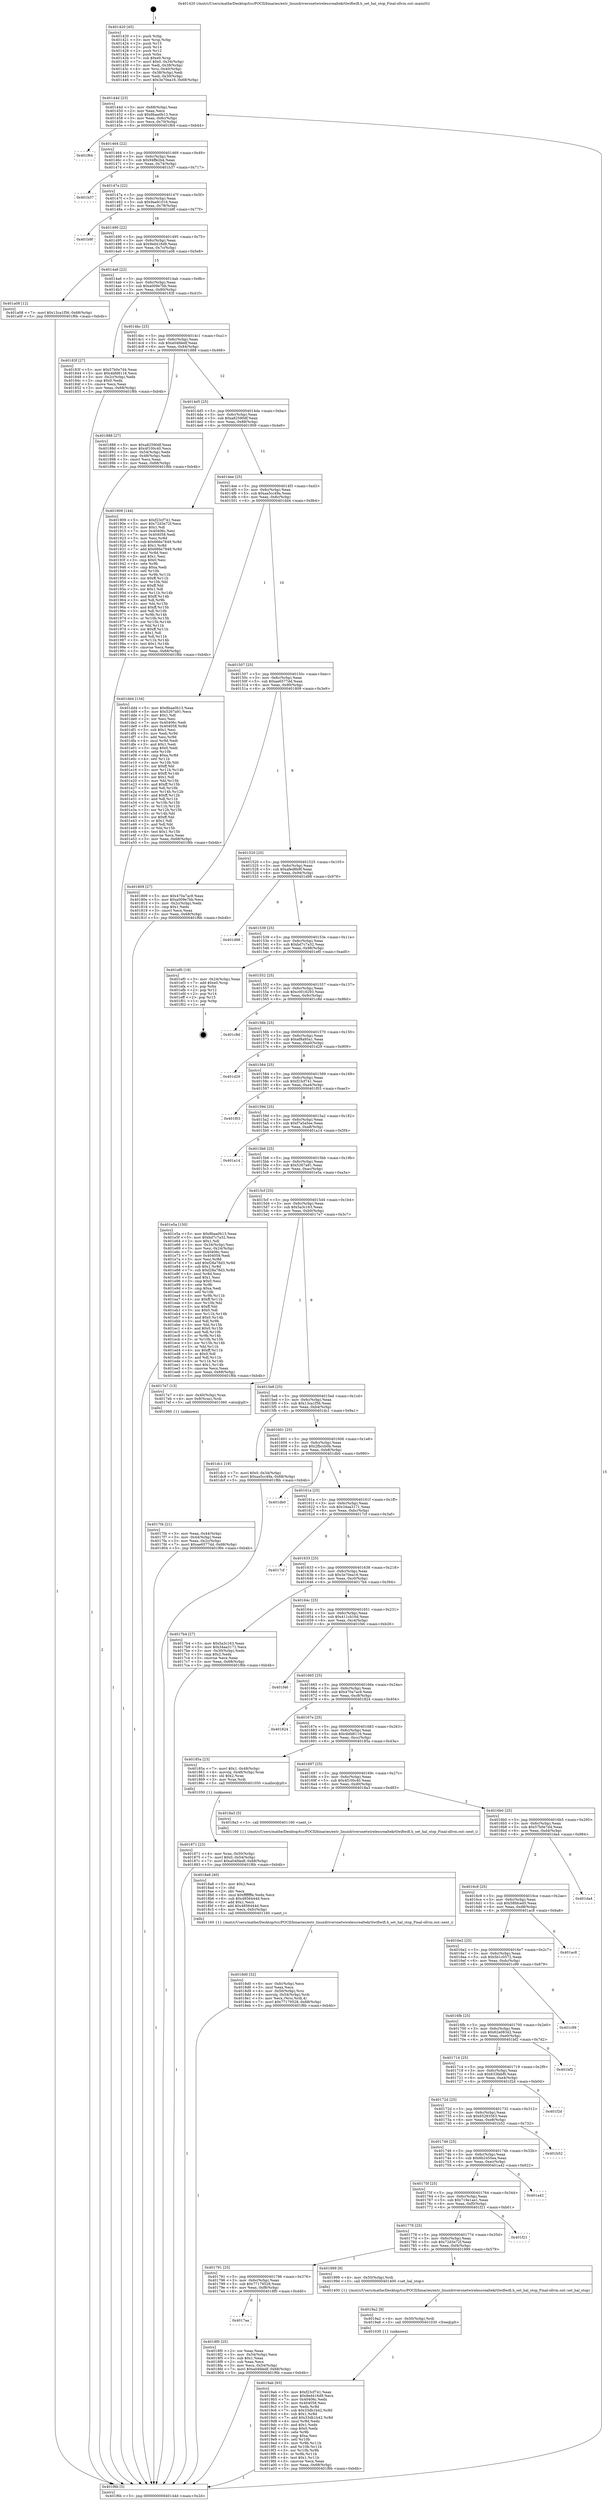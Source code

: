 digraph "0x401420" {
  label = "0x401420 (/mnt/c/Users/mathe/Desktop/tcc/POCII/binaries/extr_linuxdriversnetwirelessrealtekrtlwifiwifi.h_set_hal_stop_Final-ollvm.out::main(0))"
  labelloc = "t"
  node[shape=record]

  Entry [label="",width=0.3,height=0.3,shape=circle,fillcolor=black,style=filled]
  "0x40144d" [label="{
     0x40144d [23]\l
     | [instrs]\l
     &nbsp;&nbsp;0x40144d \<+3\>: mov -0x68(%rbp),%eax\l
     &nbsp;&nbsp;0x401450 \<+2\>: mov %eax,%ecx\l
     &nbsp;&nbsp;0x401452 \<+6\>: sub $0x8baa0b13,%ecx\l
     &nbsp;&nbsp;0x401458 \<+3\>: mov %eax,-0x6c(%rbp)\l
     &nbsp;&nbsp;0x40145b \<+3\>: mov %ecx,-0x70(%rbp)\l
     &nbsp;&nbsp;0x40145e \<+6\>: je 0000000000401f64 \<main+0xb44\>\l
  }"]
  "0x401f64" [label="{
     0x401f64\l
  }", style=dashed]
  "0x401464" [label="{
     0x401464 [22]\l
     | [instrs]\l
     &nbsp;&nbsp;0x401464 \<+5\>: jmp 0000000000401469 \<main+0x49\>\l
     &nbsp;&nbsp;0x401469 \<+3\>: mov -0x6c(%rbp),%eax\l
     &nbsp;&nbsp;0x40146c \<+5\>: sub $0x94ffe2b4,%eax\l
     &nbsp;&nbsp;0x401471 \<+3\>: mov %eax,-0x74(%rbp)\l
     &nbsp;&nbsp;0x401474 \<+6\>: je 0000000000401b37 \<main+0x717\>\l
  }"]
  Exit [label="",width=0.3,height=0.3,shape=circle,fillcolor=black,style=filled,peripheries=2]
  "0x401b37" [label="{
     0x401b37\l
  }", style=dashed]
  "0x40147a" [label="{
     0x40147a [22]\l
     | [instrs]\l
     &nbsp;&nbsp;0x40147a \<+5\>: jmp 000000000040147f \<main+0x5f\>\l
     &nbsp;&nbsp;0x40147f \<+3\>: mov -0x6c(%rbp),%eax\l
     &nbsp;&nbsp;0x401482 \<+5\>: sub $0x9ae91016,%eax\l
     &nbsp;&nbsp;0x401487 \<+3\>: mov %eax,-0x78(%rbp)\l
     &nbsp;&nbsp;0x40148a \<+6\>: je 0000000000401b9f \<main+0x77f\>\l
  }"]
  "0x4019ab" [label="{
     0x4019ab [93]\l
     | [instrs]\l
     &nbsp;&nbsp;0x4019ab \<+5\>: mov $0xf23cf741,%eax\l
     &nbsp;&nbsp;0x4019b0 \<+5\>: mov $0x9ed416d9,%ecx\l
     &nbsp;&nbsp;0x4019b5 \<+7\>: mov 0x40406c,%edx\l
     &nbsp;&nbsp;0x4019bc \<+7\>: mov 0x404058,%esi\l
     &nbsp;&nbsp;0x4019c3 \<+3\>: mov %edx,%r8d\l
     &nbsp;&nbsp;0x4019c6 \<+7\>: sub $0x33db1b42,%r8d\l
     &nbsp;&nbsp;0x4019cd \<+4\>: sub $0x1,%r8d\l
     &nbsp;&nbsp;0x4019d1 \<+7\>: add $0x33db1b42,%r8d\l
     &nbsp;&nbsp;0x4019d8 \<+4\>: imul %r8d,%edx\l
     &nbsp;&nbsp;0x4019dc \<+3\>: and $0x1,%edx\l
     &nbsp;&nbsp;0x4019df \<+3\>: cmp $0x0,%edx\l
     &nbsp;&nbsp;0x4019e2 \<+4\>: sete %r9b\l
     &nbsp;&nbsp;0x4019e6 \<+3\>: cmp $0xa,%esi\l
     &nbsp;&nbsp;0x4019e9 \<+4\>: setl %r10b\l
     &nbsp;&nbsp;0x4019ed \<+3\>: mov %r9b,%r11b\l
     &nbsp;&nbsp;0x4019f0 \<+3\>: and %r10b,%r11b\l
     &nbsp;&nbsp;0x4019f3 \<+3\>: xor %r10b,%r9b\l
     &nbsp;&nbsp;0x4019f6 \<+3\>: or %r9b,%r11b\l
     &nbsp;&nbsp;0x4019f9 \<+4\>: test $0x1,%r11b\l
     &nbsp;&nbsp;0x4019fd \<+3\>: cmovne %ecx,%eax\l
     &nbsp;&nbsp;0x401a00 \<+3\>: mov %eax,-0x68(%rbp)\l
     &nbsp;&nbsp;0x401a03 \<+5\>: jmp 0000000000401f6b \<main+0xb4b\>\l
  }"]
  "0x401b9f" [label="{
     0x401b9f\l
  }", style=dashed]
  "0x401490" [label="{
     0x401490 [22]\l
     | [instrs]\l
     &nbsp;&nbsp;0x401490 \<+5\>: jmp 0000000000401495 \<main+0x75\>\l
     &nbsp;&nbsp;0x401495 \<+3\>: mov -0x6c(%rbp),%eax\l
     &nbsp;&nbsp;0x401498 \<+5\>: sub $0x9ed416d9,%eax\l
     &nbsp;&nbsp;0x40149d \<+3\>: mov %eax,-0x7c(%rbp)\l
     &nbsp;&nbsp;0x4014a0 \<+6\>: je 0000000000401a08 \<main+0x5e8\>\l
  }"]
  "0x4019a2" [label="{
     0x4019a2 [9]\l
     | [instrs]\l
     &nbsp;&nbsp;0x4019a2 \<+4\>: mov -0x50(%rbp),%rdi\l
     &nbsp;&nbsp;0x4019a6 \<+5\>: call 0000000000401030 \<free@plt\>\l
     | [calls]\l
     &nbsp;&nbsp;0x401030 \{1\} (unknown)\l
  }"]
  "0x401a08" [label="{
     0x401a08 [12]\l
     | [instrs]\l
     &nbsp;&nbsp;0x401a08 \<+7\>: movl $0x13ca1f56,-0x68(%rbp)\l
     &nbsp;&nbsp;0x401a0f \<+5\>: jmp 0000000000401f6b \<main+0xb4b\>\l
  }"]
  "0x4014a6" [label="{
     0x4014a6 [22]\l
     | [instrs]\l
     &nbsp;&nbsp;0x4014a6 \<+5\>: jmp 00000000004014ab \<main+0x8b\>\l
     &nbsp;&nbsp;0x4014ab \<+3\>: mov -0x6c(%rbp),%eax\l
     &nbsp;&nbsp;0x4014ae \<+5\>: sub $0xa009e7bb,%eax\l
     &nbsp;&nbsp;0x4014b3 \<+3\>: mov %eax,-0x80(%rbp)\l
     &nbsp;&nbsp;0x4014b6 \<+6\>: je 000000000040183f \<main+0x41f\>\l
  }"]
  "0x4017aa" [label="{
     0x4017aa\l
  }", style=dashed]
  "0x40183f" [label="{
     0x40183f [27]\l
     | [instrs]\l
     &nbsp;&nbsp;0x40183f \<+5\>: mov $0x57b0e7d4,%eax\l
     &nbsp;&nbsp;0x401844 \<+5\>: mov $0x4bfd8116,%ecx\l
     &nbsp;&nbsp;0x401849 \<+3\>: mov -0x2c(%rbp),%edx\l
     &nbsp;&nbsp;0x40184c \<+3\>: cmp $0x0,%edx\l
     &nbsp;&nbsp;0x40184f \<+3\>: cmove %ecx,%eax\l
     &nbsp;&nbsp;0x401852 \<+3\>: mov %eax,-0x68(%rbp)\l
     &nbsp;&nbsp;0x401855 \<+5\>: jmp 0000000000401f6b \<main+0xb4b\>\l
  }"]
  "0x4014bc" [label="{
     0x4014bc [25]\l
     | [instrs]\l
     &nbsp;&nbsp;0x4014bc \<+5\>: jmp 00000000004014c1 \<main+0xa1\>\l
     &nbsp;&nbsp;0x4014c1 \<+3\>: mov -0x6c(%rbp),%eax\l
     &nbsp;&nbsp;0x4014c4 \<+5\>: sub $0xa04fdedf,%eax\l
     &nbsp;&nbsp;0x4014c9 \<+6\>: mov %eax,-0x84(%rbp)\l
     &nbsp;&nbsp;0x4014cf \<+6\>: je 0000000000401888 \<main+0x468\>\l
  }"]
  "0x4018f0" [label="{
     0x4018f0 [25]\l
     | [instrs]\l
     &nbsp;&nbsp;0x4018f0 \<+2\>: xor %eax,%eax\l
     &nbsp;&nbsp;0x4018f2 \<+3\>: mov -0x54(%rbp),%ecx\l
     &nbsp;&nbsp;0x4018f5 \<+3\>: sub $0x1,%eax\l
     &nbsp;&nbsp;0x4018f8 \<+2\>: sub %eax,%ecx\l
     &nbsp;&nbsp;0x4018fa \<+3\>: mov %ecx,-0x54(%rbp)\l
     &nbsp;&nbsp;0x4018fd \<+7\>: movl $0xa04fdedf,-0x68(%rbp)\l
     &nbsp;&nbsp;0x401904 \<+5\>: jmp 0000000000401f6b \<main+0xb4b\>\l
  }"]
  "0x401888" [label="{
     0x401888 [27]\l
     | [instrs]\l
     &nbsp;&nbsp;0x401888 \<+5\>: mov $0xa82590df,%eax\l
     &nbsp;&nbsp;0x40188d \<+5\>: mov $0x4f100c40,%ecx\l
     &nbsp;&nbsp;0x401892 \<+3\>: mov -0x54(%rbp),%edx\l
     &nbsp;&nbsp;0x401895 \<+3\>: cmp -0x48(%rbp),%edx\l
     &nbsp;&nbsp;0x401898 \<+3\>: cmovl %ecx,%eax\l
     &nbsp;&nbsp;0x40189b \<+3\>: mov %eax,-0x68(%rbp)\l
     &nbsp;&nbsp;0x40189e \<+5\>: jmp 0000000000401f6b \<main+0xb4b\>\l
  }"]
  "0x4014d5" [label="{
     0x4014d5 [25]\l
     | [instrs]\l
     &nbsp;&nbsp;0x4014d5 \<+5\>: jmp 00000000004014da \<main+0xba\>\l
     &nbsp;&nbsp;0x4014da \<+3\>: mov -0x6c(%rbp),%eax\l
     &nbsp;&nbsp;0x4014dd \<+5\>: sub $0xa82590df,%eax\l
     &nbsp;&nbsp;0x4014e2 \<+6\>: mov %eax,-0x88(%rbp)\l
     &nbsp;&nbsp;0x4014e8 \<+6\>: je 0000000000401909 \<main+0x4e9\>\l
  }"]
  "0x401791" [label="{
     0x401791 [25]\l
     | [instrs]\l
     &nbsp;&nbsp;0x401791 \<+5\>: jmp 0000000000401796 \<main+0x376\>\l
     &nbsp;&nbsp;0x401796 \<+3\>: mov -0x6c(%rbp),%eax\l
     &nbsp;&nbsp;0x401799 \<+5\>: sub $0x77179528,%eax\l
     &nbsp;&nbsp;0x40179e \<+6\>: mov %eax,-0xf8(%rbp)\l
     &nbsp;&nbsp;0x4017a4 \<+6\>: je 00000000004018f0 \<main+0x4d0\>\l
  }"]
  "0x401909" [label="{
     0x401909 [144]\l
     | [instrs]\l
     &nbsp;&nbsp;0x401909 \<+5\>: mov $0xf23cf741,%eax\l
     &nbsp;&nbsp;0x40190e \<+5\>: mov $0x72d3e72f,%ecx\l
     &nbsp;&nbsp;0x401913 \<+2\>: mov $0x1,%dl\l
     &nbsp;&nbsp;0x401915 \<+7\>: mov 0x40406c,%esi\l
     &nbsp;&nbsp;0x40191c \<+7\>: mov 0x404058,%edi\l
     &nbsp;&nbsp;0x401923 \<+3\>: mov %esi,%r8d\l
     &nbsp;&nbsp;0x401926 \<+7\>: sub $0x666e7849,%r8d\l
     &nbsp;&nbsp;0x40192d \<+4\>: sub $0x1,%r8d\l
     &nbsp;&nbsp;0x401931 \<+7\>: add $0x666e7849,%r8d\l
     &nbsp;&nbsp;0x401938 \<+4\>: imul %r8d,%esi\l
     &nbsp;&nbsp;0x40193c \<+3\>: and $0x1,%esi\l
     &nbsp;&nbsp;0x40193f \<+3\>: cmp $0x0,%esi\l
     &nbsp;&nbsp;0x401942 \<+4\>: sete %r9b\l
     &nbsp;&nbsp;0x401946 \<+3\>: cmp $0xa,%edi\l
     &nbsp;&nbsp;0x401949 \<+4\>: setl %r10b\l
     &nbsp;&nbsp;0x40194d \<+3\>: mov %r9b,%r11b\l
     &nbsp;&nbsp;0x401950 \<+4\>: xor $0xff,%r11b\l
     &nbsp;&nbsp;0x401954 \<+3\>: mov %r10b,%bl\l
     &nbsp;&nbsp;0x401957 \<+3\>: xor $0xff,%bl\l
     &nbsp;&nbsp;0x40195a \<+3\>: xor $0x1,%dl\l
     &nbsp;&nbsp;0x40195d \<+3\>: mov %r11b,%r14b\l
     &nbsp;&nbsp;0x401960 \<+4\>: and $0xff,%r14b\l
     &nbsp;&nbsp;0x401964 \<+3\>: and %dl,%r9b\l
     &nbsp;&nbsp;0x401967 \<+3\>: mov %bl,%r15b\l
     &nbsp;&nbsp;0x40196a \<+4\>: and $0xff,%r15b\l
     &nbsp;&nbsp;0x40196e \<+3\>: and %dl,%r10b\l
     &nbsp;&nbsp;0x401971 \<+3\>: or %r9b,%r14b\l
     &nbsp;&nbsp;0x401974 \<+3\>: or %r10b,%r15b\l
     &nbsp;&nbsp;0x401977 \<+3\>: xor %r15b,%r14b\l
     &nbsp;&nbsp;0x40197a \<+3\>: or %bl,%r11b\l
     &nbsp;&nbsp;0x40197d \<+4\>: xor $0xff,%r11b\l
     &nbsp;&nbsp;0x401981 \<+3\>: or $0x1,%dl\l
     &nbsp;&nbsp;0x401984 \<+3\>: and %dl,%r11b\l
     &nbsp;&nbsp;0x401987 \<+3\>: or %r11b,%r14b\l
     &nbsp;&nbsp;0x40198a \<+4\>: test $0x1,%r14b\l
     &nbsp;&nbsp;0x40198e \<+3\>: cmovne %ecx,%eax\l
     &nbsp;&nbsp;0x401991 \<+3\>: mov %eax,-0x68(%rbp)\l
     &nbsp;&nbsp;0x401994 \<+5\>: jmp 0000000000401f6b \<main+0xb4b\>\l
  }"]
  "0x4014ee" [label="{
     0x4014ee [25]\l
     | [instrs]\l
     &nbsp;&nbsp;0x4014ee \<+5\>: jmp 00000000004014f3 \<main+0xd3\>\l
     &nbsp;&nbsp;0x4014f3 \<+3\>: mov -0x6c(%rbp),%eax\l
     &nbsp;&nbsp;0x4014f6 \<+5\>: sub $0xaa5cc49a,%eax\l
     &nbsp;&nbsp;0x4014fb \<+6\>: mov %eax,-0x8c(%rbp)\l
     &nbsp;&nbsp;0x401501 \<+6\>: je 0000000000401dd4 \<main+0x9b4\>\l
  }"]
  "0x401999" [label="{
     0x401999 [9]\l
     | [instrs]\l
     &nbsp;&nbsp;0x401999 \<+4\>: mov -0x50(%rbp),%rdi\l
     &nbsp;&nbsp;0x40199d \<+5\>: call 0000000000401400 \<set_hal_stop\>\l
     | [calls]\l
     &nbsp;&nbsp;0x401400 \{1\} (/mnt/c/Users/mathe/Desktop/tcc/POCII/binaries/extr_linuxdriversnetwirelessrealtekrtlwifiwifi.h_set_hal_stop_Final-ollvm.out::set_hal_stop)\l
  }"]
  "0x401dd4" [label="{
     0x401dd4 [134]\l
     | [instrs]\l
     &nbsp;&nbsp;0x401dd4 \<+5\>: mov $0x8baa0b13,%eax\l
     &nbsp;&nbsp;0x401dd9 \<+5\>: mov $0x5267a91,%ecx\l
     &nbsp;&nbsp;0x401dde \<+2\>: mov $0x1,%dl\l
     &nbsp;&nbsp;0x401de0 \<+2\>: xor %esi,%esi\l
     &nbsp;&nbsp;0x401de2 \<+7\>: mov 0x40406c,%edi\l
     &nbsp;&nbsp;0x401de9 \<+8\>: mov 0x404058,%r8d\l
     &nbsp;&nbsp;0x401df1 \<+3\>: sub $0x1,%esi\l
     &nbsp;&nbsp;0x401df4 \<+3\>: mov %edi,%r9d\l
     &nbsp;&nbsp;0x401df7 \<+3\>: add %esi,%r9d\l
     &nbsp;&nbsp;0x401dfa \<+4\>: imul %r9d,%edi\l
     &nbsp;&nbsp;0x401dfe \<+3\>: and $0x1,%edi\l
     &nbsp;&nbsp;0x401e01 \<+3\>: cmp $0x0,%edi\l
     &nbsp;&nbsp;0x401e04 \<+4\>: sete %r10b\l
     &nbsp;&nbsp;0x401e08 \<+4\>: cmp $0xa,%r8d\l
     &nbsp;&nbsp;0x401e0c \<+4\>: setl %r11b\l
     &nbsp;&nbsp;0x401e10 \<+3\>: mov %r10b,%bl\l
     &nbsp;&nbsp;0x401e13 \<+3\>: xor $0xff,%bl\l
     &nbsp;&nbsp;0x401e16 \<+3\>: mov %r11b,%r14b\l
     &nbsp;&nbsp;0x401e19 \<+4\>: xor $0xff,%r14b\l
     &nbsp;&nbsp;0x401e1d \<+3\>: xor $0x1,%dl\l
     &nbsp;&nbsp;0x401e20 \<+3\>: mov %bl,%r15b\l
     &nbsp;&nbsp;0x401e23 \<+4\>: and $0xff,%r15b\l
     &nbsp;&nbsp;0x401e27 \<+3\>: and %dl,%r10b\l
     &nbsp;&nbsp;0x401e2a \<+3\>: mov %r14b,%r12b\l
     &nbsp;&nbsp;0x401e2d \<+4\>: and $0xff,%r12b\l
     &nbsp;&nbsp;0x401e31 \<+3\>: and %dl,%r11b\l
     &nbsp;&nbsp;0x401e34 \<+3\>: or %r10b,%r15b\l
     &nbsp;&nbsp;0x401e37 \<+3\>: or %r11b,%r12b\l
     &nbsp;&nbsp;0x401e3a \<+3\>: xor %r12b,%r15b\l
     &nbsp;&nbsp;0x401e3d \<+3\>: or %r14b,%bl\l
     &nbsp;&nbsp;0x401e40 \<+3\>: xor $0xff,%bl\l
     &nbsp;&nbsp;0x401e43 \<+3\>: or $0x1,%dl\l
     &nbsp;&nbsp;0x401e46 \<+2\>: and %dl,%bl\l
     &nbsp;&nbsp;0x401e48 \<+3\>: or %bl,%r15b\l
     &nbsp;&nbsp;0x401e4b \<+4\>: test $0x1,%r15b\l
     &nbsp;&nbsp;0x401e4f \<+3\>: cmovne %ecx,%eax\l
     &nbsp;&nbsp;0x401e52 \<+3\>: mov %eax,-0x68(%rbp)\l
     &nbsp;&nbsp;0x401e55 \<+5\>: jmp 0000000000401f6b \<main+0xb4b\>\l
  }"]
  "0x401507" [label="{
     0x401507 [25]\l
     | [instrs]\l
     &nbsp;&nbsp;0x401507 \<+5\>: jmp 000000000040150c \<main+0xec\>\l
     &nbsp;&nbsp;0x40150c \<+3\>: mov -0x6c(%rbp),%eax\l
     &nbsp;&nbsp;0x40150f \<+5\>: sub $0xae6577dd,%eax\l
     &nbsp;&nbsp;0x401514 \<+6\>: mov %eax,-0x90(%rbp)\l
     &nbsp;&nbsp;0x40151a \<+6\>: je 0000000000401809 \<main+0x3e9\>\l
  }"]
  "0x401778" [label="{
     0x401778 [25]\l
     | [instrs]\l
     &nbsp;&nbsp;0x401778 \<+5\>: jmp 000000000040177d \<main+0x35d\>\l
     &nbsp;&nbsp;0x40177d \<+3\>: mov -0x6c(%rbp),%eax\l
     &nbsp;&nbsp;0x401780 \<+5\>: sub $0x72d3e72f,%eax\l
     &nbsp;&nbsp;0x401785 \<+6\>: mov %eax,-0xf4(%rbp)\l
     &nbsp;&nbsp;0x40178b \<+6\>: je 0000000000401999 \<main+0x579\>\l
  }"]
  "0x401809" [label="{
     0x401809 [27]\l
     | [instrs]\l
     &nbsp;&nbsp;0x401809 \<+5\>: mov $0x470a7ac9,%eax\l
     &nbsp;&nbsp;0x40180e \<+5\>: mov $0xa009e7bb,%ecx\l
     &nbsp;&nbsp;0x401813 \<+3\>: mov -0x2c(%rbp),%edx\l
     &nbsp;&nbsp;0x401816 \<+3\>: cmp $0x1,%edx\l
     &nbsp;&nbsp;0x401819 \<+3\>: cmovl %ecx,%eax\l
     &nbsp;&nbsp;0x40181c \<+3\>: mov %eax,-0x68(%rbp)\l
     &nbsp;&nbsp;0x40181f \<+5\>: jmp 0000000000401f6b \<main+0xb4b\>\l
  }"]
  "0x401520" [label="{
     0x401520 [25]\l
     | [instrs]\l
     &nbsp;&nbsp;0x401520 \<+5\>: jmp 0000000000401525 \<main+0x105\>\l
     &nbsp;&nbsp;0x401525 \<+3\>: mov -0x6c(%rbp),%eax\l
     &nbsp;&nbsp;0x401528 \<+5\>: sub $0xafed8b9f,%eax\l
     &nbsp;&nbsp;0x40152d \<+6\>: mov %eax,-0x94(%rbp)\l
     &nbsp;&nbsp;0x401533 \<+6\>: je 0000000000401d98 \<main+0x978\>\l
  }"]
  "0x401f21" [label="{
     0x401f21\l
  }", style=dashed]
  "0x401d98" [label="{
     0x401d98\l
  }", style=dashed]
  "0x401539" [label="{
     0x401539 [25]\l
     | [instrs]\l
     &nbsp;&nbsp;0x401539 \<+5\>: jmp 000000000040153e \<main+0x11e\>\l
     &nbsp;&nbsp;0x40153e \<+3\>: mov -0x6c(%rbp),%eax\l
     &nbsp;&nbsp;0x401541 \<+5\>: sub $0xbd7c7a32,%eax\l
     &nbsp;&nbsp;0x401546 \<+6\>: mov %eax,-0x98(%rbp)\l
     &nbsp;&nbsp;0x40154c \<+6\>: je 0000000000401ef0 \<main+0xad0\>\l
  }"]
  "0x40175f" [label="{
     0x40175f [25]\l
     | [instrs]\l
     &nbsp;&nbsp;0x40175f \<+5\>: jmp 0000000000401764 \<main+0x344\>\l
     &nbsp;&nbsp;0x401764 \<+3\>: mov -0x6c(%rbp),%eax\l
     &nbsp;&nbsp;0x401767 \<+5\>: sub $0x719e1ae1,%eax\l
     &nbsp;&nbsp;0x40176c \<+6\>: mov %eax,-0xf0(%rbp)\l
     &nbsp;&nbsp;0x401772 \<+6\>: je 0000000000401f21 \<main+0xb01\>\l
  }"]
  "0x401ef0" [label="{
     0x401ef0 [19]\l
     | [instrs]\l
     &nbsp;&nbsp;0x401ef0 \<+3\>: mov -0x24(%rbp),%eax\l
     &nbsp;&nbsp;0x401ef3 \<+7\>: add $0xe0,%rsp\l
     &nbsp;&nbsp;0x401efa \<+1\>: pop %rbx\l
     &nbsp;&nbsp;0x401efb \<+2\>: pop %r12\l
     &nbsp;&nbsp;0x401efd \<+2\>: pop %r14\l
     &nbsp;&nbsp;0x401eff \<+2\>: pop %r15\l
     &nbsp;&nbsp;0x401f01 \<+1\>: pop %rbp\l
     &nbsp;&nbsp;0x401f02 \<+1\>: ret\l
  }"]
  "0x401552" [label="{
     0x401552 [25]\l
     | [instrs]\l
     &nbsp;&nbsp;0x401552 \<+5\>: jmp 0000000000401557 \<main+0x137\>\l
     &nbsp;&nbsp;0x401557 \<+3\>: mov -0x6c(%rbp),%eax\l
     &nbsp;&nbsp;0x40155a \<+5\>: sub $0xc0016293,%eax\l
     &nbsp;&nbsp;0x40155f \<+6\>: mov %eax,-0x9c(%rbp)\l
     &nbsp;&nbsp;0x401565 \<+6\>: je 0000000000401c8d \<main+0x86d\>\l
  }"]
  "0x401a42" [label="{
     0x401a42\l
  }", style=dashed]
  "0x401c8d" [label="{
     0x401c8d\l
  }", style=dashed]
  "0x40156b" [label="{
     0x40156b [25]\l
     | [instrs]\l
     &nbsp;&nbsp;0x40156b \<+5\>: jmp 0000000000401570 \<main+0x150\>\l
     &nbsp;&nbsp;0x401570 \<+3\>: mov -0x6c(%rbp),%eax\l
     &nbsp;&nbsp;0x401573 \<+5\>: sub $0xef8a95a1,%eax\l
     &nbsp;&nbsp;0x401578 \<+6\>: mov %eax,-0xa0(%rbp)\l
     &nbsp;&nbsp;0x40157e \<+6\>: je 0000000000401d29 \<main+0x909\>\l
  }"]
  "0x401746" [label="{
     0x401746 [25]\l
     | [instrs]\l
     &nbsp;&nbsp;0x401746 \<+5\>: jmp 000000000040174b \<main+0x32b\>\l
     &nbsp;&nbsp;0x40174b \<+3\>: mov -0x6c(%rbp),%eax\l
     &nbsp;&nbsp;0x40174e \<+5\>: sub $0x6b2455ea,%eax\l
     &nbsp;&nbsp;0x401753 \<+6\>: mov %eax,-0xec(%rbp)\l
     &nbsp;&nbsp;0x401759 \<+6\>: je 0000000000401a42 \<main+0x622\>\l
  }"]
  "0x401d29" [label="{
     0x401d29\l
  }", style=dashed]
  "0x401584" [label="{
     0x401584 [25]\l
     | [instrs]\l
     &nbsp;&nbsp;0x401584 \<+5\>: jmp 0000000000401589 \<main+0x169\>\l
     &nbsp;&nbsp;0x401589 \<+3\>: mov -0x6c(%rbp),%eax\l
     &nbsp;&nbsp;0x40158c \<+5\>: sub $0xf23cf741,%eax\l
     &nbsp;&nbsp;0x401591 \<+6\>: mov %eax,-0xa4(%rbp)\l
     &nbsp;&nbsp;0x401597 \<+6\>: je 0000000000401f03 \<main+0xae3\>\l
  }"]
  "0x401b52" [label="{
     0x401b52\l
  }", style=dashed]
  "0x401f03" [label="{
     0x401f03\l
  }", style=dashed]
  "0x40159d" [label="{
     0x40159d [25]\l
     | [instrs]\l
     &nbsp;&nbsp;0x40159d \<+5\>: jmp 00000000004015a2 \<main+0x182\>\l
     &nbsp;&nbsp;0x4015a2 \<+3\>: mov -0x6c(%rbp),%eax\l
     &nbsp;&nbsp;0x4015a5 \<+5\>: sub $0xf7a5a5ee,%eax\l
     &nbsp;&nbsp;0x4015aa \<+6\>: mov %eax,-0xa8(%rbp)\l
     &nbsp;&nbsp;0x4015b0 \<+6\>: je 0000000000401a14 \<main+0x5f4\>\l
  }"]
  "0x40172d" [label="{
     0x40172d [25]\l
     | [instrs]\l
     &nbsp;&nbsp;0x40172d \<+5\>: jmp 0000000000401732 \<main+0x312\>\l
     &nbsp;&nbsp;0x401732 \<+3\>: mov -0x6c(%rbp),%eax\l
     &nbsp;&nbsp;0x401735 \<+5\>: sub $0x65283563,%eax\l
     &nbsp;&nbsp;0x40173a \<+6\>: mov %eax,-0xe8(%rbp)\l
     &nbsp;&nbsp;0x401740 \<+6\>: je 0000000000401b52 \<main+0x732\>\l
  }"]
  "0x401a14" [label="{
     0x401a14\l
  }", style=dashed]
  "0x4015b6" [label="{
     0x4015b6 [25]\l
     | [instrs]\l
     &nbsp;&nbsp;0x4015b6 \<+5\>: jmp 00000000004015bb \<main+0x19b\>\l
     &nbsp;&nbsp;0x4015bb \<+3\>: mov -0x6c(%rbp),%eax\l
     &nbsp;&nbsp;0x4015be \<+5\>: sub $0x5267a91,%eax\l
     &nbsp;&nbsp;0x4015c3 \<+6\>: mov %eax,-0xac(%rbp)\l
     &nbsp;&nbsp;0x4015c9 \<+6\>: je 0000000000401e5a \<main+0xa3a\>\l
  }"]
  "0x401f2d" [label="{
     0x401f2d\l
  }", style=dashed]
  "0x401e5a" [label="{
     0x401e5a [150]\l
     | [instrs]\l
     &nbsp;&nbsp;0x401e5a \<+5\>: mov $0x8baa0b13,%eax\l
     &nbsp;&nbsp;0x401e5f \<+5\>: mov $0xbd7c7a32,%ecx\l
     &nbsp;&nbsp;0x401e64 \<+2\>: mov $0x1,%dl\l
     &nbsp;&nbsp;0x401e66 \<+3\>: mov -0x34(%rbp),%esi\l
     &nbsp;&nbsp;0x401e69 \<+3\>: mov %esi,-0x24(%rbp)\l
     &nbsp;&nbsp;0x401e6c \<+7\>: mov 0x40406c,%esi\l
     &nbsp;&nbsp;0x401e73 \<+7\>: mov 0x404058,%edi\l
     &nbsp;&nbsp;0x401e7a \<+3\>: mov %esi,%r8d\l
     &nbsp;&nbsp;0x401e7d \<+7\>: add $0xf28a78d3,%r8d\l
     &nbsp;&nbsp;0x401e84 \<+4\>: sub $0x1,%r8d\l
     &nbsp;&nbsp;0x401e88 \<+7\>: sub $0xf28a78d3,%r8d\l
     &nbsp;&nbsp;0x401e8f \<+4\>: imul %r8d,%esi\l
     &nbsp;&nbsp;0x401e93 \<+3\>: and $0x1,%esi\l
     &nbsp;&nbsp;0x401e96 \<+3\>: cmp $0x0,%esi\l
     &nbsp;&nbsp;0x401e99 \<+4\>: sete %r9b\l
     &nbsp;&nbsp;0x401e9d \<+3\>: cmp $0xa,%edi\l
     &nbsp;&nbsp;0x401ea0 \<+4\>: setl %r10b\l
     &nbsp;&nbsp;0x401ea4 \<+3\>: mov %r9b,%r11b\l
     &nbsp;&nbsp;0x401ea7 \<+4\>: xor $0xff,%r11b\l
     &nbsp;&nbsp;0x401eab \<+3\>: mov %r10b,%bl\l
     &nbsp;&nbsp;0x401eae \<+3\>: xor $0xff,%bl\l
     &nbsp;&nbsp;0x401eb1 \<+3\>: xor $0x0,%dl\l
     &nbsp;&nbsp;0x401eb4 \<+3\>: mov %r11b,%r14b\l
     &nbsp;&nbsp;0x401eb7 \<+4\>: and $0x0,%r14b\l
     &nbsp;&nbsp;0x401ebb \<+3\>: and %dl,%r9b\l
     &nbsp;&nbsp;0x401ebe \<+3\>: mov %bl,%r15b\l
     &nbsp;&nbsp;0x401ec1 \<+4\>: and $0x0,%r15b\l
     &nbsp;&nbsp;0x401ec5 \<+3\>: and %dl,%r10b\l
     &nbsp;&nbsp;0x401ec8 \<+3\>: or %r9b,%r14b\l
     &nbsp;&nbsp;0x401ecb \<+3\>: or %r10b,%r15b\l
     &nbsp;&nbsp;0x401ece \<+3\>: xor %r15b,%r14b\l
     &nbsp;&nbsp;0x401ed1 \<+3\>: or %bl,%r11b\l
     &nbsp;&nbsp;0x401ed4 \<+4\>: xor $0xff,%r11b\l
     &nbsp;&nbsp;0x401ed8 \<+3\>: or $0x0,%dl\l
     &nbsp;&nbsp;0x401edb \<+3\>: and %dl,%r11b\l
     &nbsp;&nbsp;0x401ede \<+3\>: or %r11b,%r14b\l
     &nbsp;&nbsp;0x401ee1 \<+4\>: test $0x1,%r14b\l
     &nbsp;&nbsp;0x401ee5 \<+3\>: cmovne %ecx,%eax\l
     &nbsp;&nbsp;0x401ee8 \<+3\>: mov %eax,-0x68(%rbp)\l
     &nbsp;&nbsp;0x401eeb \<+5\>: jmp 0000000000401f6b \<main+0xb4b\>\l
  }"]
  "0x4015cf" [label="{
     0x4015cf [25]\l
     | [instrs]\l
     &nbsp;&nbsp;0x4015cf \<+5\>: jmp 00000000004015d4 \<main+0x1b4\>\l
     &nbsp;&nbsp;0x4015d4 \<+3\>: mov -0x6c(%rbp),%eax\l
     &nbsp;&nbsp;0x4015d7 \<+5\>: sub $0x5a3c163,%eax\l
     &nbsp;&nbsp;0x4015dc \<+6\>: mov %eax,-0xb0(%rbp)\l
     &nbsp;&nbsp;0x4015e2 \<+6\>: je 00000000004017e7 \<main+0x3c7\>\l
  }"]
  "0x401714" [label="{
     0x401714 [25]\l
     | [instrs]\l
     &nbsp;&nbsp;0x401714 \<+5\>: jmp 0000000000401719 \<main+0x2f9\>\l
     &nbsp;&nbsp;0x401719 \<+3\>: mov -0x6c(%rbp),%eax\l
     &nbsp;&nbsp;0x40171c \<+5\>: sub $0x633fabf0,%eax\l
     &nbsp;&nbsp;0x401721 \<+6\>: mov %eax,-0xe4(%rbp)\l
     &nbsp;&nbsp;0x401727 \<+6\>: je 0000000000401f2d \<main+0xb0d\>\l
  }"]
  "0x4017e7" [label="{
     0x4017e7 [13]\l
     | [instrs]\l
     &nbsp;&nbsp;0x4017e7 \<+4\>: mov -0x40(%rbp),%rax\l
     &nbsp;&nbsp;0x4017eb \<+4\>: mov 0x8(%rax),%rdi\l
     &nbsp;&nbsp;0x4017ef \<+5\>: call 0000000000401060 \<atoi@plt\>\l
     | [calls]\l
     &nbsp;&nbsp;0x401060 \{1\} (unknown)\l
  }"]
  "0x4015e8" [label="{
     0x4015e8 [25]\l
     | [instrs]\l
     &nbsp;&nbsp;0x4015e8 \<+5\>: jmp 00000000004015ed \<main+0x1cd\>\l
     &nbsp;&nbsp;0x4015ed \<+3\>: mov -0x6c(%rbp),%eax\l
     &nbsp;&nbsp;0x4015f0 \<+5\>: sub $0x13ca1f56,%eax\l
     &nbsp;&nbsp;0x4015f5 \<+6\>: mov %eax,-0xb4(%rbp)\l
     &nbsp;&nbsp;0x4015fb \<+6\>: je 0000000000401dc1 \<main+0x9a1\>\l
  }"]
  "0x401bf2" [label="{
     0x401bf2\l
  }", style=dashed]
  "0x401dc1" [label="{
     0x401dc1 [19]\l
     | [instrs]\l
     &nbsp;&nbsp;0x401dc1 \<+7\>: movl $0x0,-0x34(%rbp)\l
     &nbsp;&nbsp;0x401dc8 \<+7\>: movl $0xaa5cc49a,-0x68(%rbp)\l
     &nbsp;&nbsp;0x401dcf \<+5\>: jmp 0000000000401f6b \<main+0xb4b\>\l
  }"]
  "0x401601" [label="{
     0x401601 [25]\l
     | [instrs]\l
     &nbsp;&nbsp;0x401601 \<+5\>: jmp 0000000000401606 \<main+0x1e6\>\l
     &nbsp;&nbsp;0x401606 \<+3\>: mov -0x6c(%rbp),%eax\l
     &nbsp;&nbsp;0x401609 \<+5\>: sub $0x2fbccb0b,%eax\l
     &nbsp;&nbsp;0x40160e \<+6\>: mov %eax,-0xb8(%rbp)\l
     &nbsp;&nbsp;0x401614 \<+6\>: je 0000000000401db0 \<main+0x990\>\l
  }"]
  "0x4016fb" [label="{
     0x4016fb [25]\l
     | [instrs]\l
     &nbsp;&nbsp;0x4016fb \<+5\>: jmp 0000000000401700 \<main+0x2e0\>\l
     &nbsp;&nbsp;0x401700 \<+3\>: mov -0x6c(%rbp),%eax\l
     &nbsp;&nbsp;0x401703 \<+5\>: sub $0x62a08342,%eax\l
     &nbsp;&nbsp;0x401708 \<+6\>: mov %eax,-0xe0(%rbp)\l
     &nbsp;&nbsp;0x40170e \<+6\>: je 0000000000401bf2 \<main+0x7d2\>\l
  }"]
  "0x401db0" [label="{
     0x401db0\l
  }", style=dashed]
  "0x40161a" [label="{
     0x40161a [25]\l
     | [instrs]\l
     &nbsp;&nbsp;0x40161a \<+5\>: jmp 000000000040161f \<main+0x1ff\>\l
     &nbsp;&nbsp;0x40161f \<+3\>: mov -0x6c(%rbp),%eax\l
     &nbsp;&nbsp;0x401622 \<+5\>: sub $0x34aa3171,%eax\l
     &nbsp;&nbsp;0x401627 \<+6\>: mov %eax,-0xbc(%rbp)\l
     &nbsp;&nbsp;0x40162d \<+6\>: je 00000000004017cf \<main+0x3af\>\l
  }"]
  "0x401c99" [label="{
     0x401c99\l
  }", style=dashed]
  "0x4017cf" [label="{
     0x4017cf\l
  }", style=dashed]
  "0x401633" [label="{
     0x401633 [25]\l
     | [instrs]\l
     &nbsp;&nbsp;0x401633 \<+5\>: jmp 0000000000401638 \<main+0x218\>\l
     &nbsp;&nbsp;0x401638 \<+3\>: mov -0x6c(%rbp),%eax\l
     &nbsp;&nbsp;0x40163b \<+5\>: sub $0x3e70ea16,%eax\l
     &nbsp;&nbsp;0x401640 \<+6\>: mov %eax,-0xc0(%rbp)\l
     &nbsp;&nbsp;0x401646 \<+6\>: je 00000000004017b4 \<main+0x394\>\l
  }"]
  "0x4016e2" [label="{
     0x4016e2 [25]\l
     | [instrs]\l
     &nbsp;&nbsp;0x4016e2 \<+5\>: jmp 00000000004016e7 \<main+0x2c7\>\l
     &nbsp;&nbsp;0x4016e7 \<+3\>: mov -0x6c(%rbp),%eax\l
     &nbsp;&nbsp;0x4016ea \<+5\>: sub $0x5b1c0572,%eax\l
     &nbsp;&nbsp;0x4016ef \<+6\>: mov %eax,-0xdc(%rbp)\l
     &nbsp;&nbsp;0x4016f5 \<+6\>: je 0000000000401c99 \<main+0x879\>\l
  }"]
  "0x4017b4" [label="{
     0x4017b4 [27]\l
     | [instrs]\l
     &nbsp;&nbsp;0x4017b4 \<+5\>: mov $0x5a3c163,%eax\l
     &nbsp;&nbsp;0x4017b9 \<+5\>: mov $0x34aa3171,%ecx\l
     &nbsp;&nbsp;0x4017be \<+3\>: mov -0x30(%rbp),%edx\l
     &nbsp;&nbsp;0x4017c1 \<+3\>: cmp $0x2,%edx\l
     &nbsp;&nbsp;0x4017c4 \<+3\>: cmovne %ecx,%eax\l
     &nbsp;&nbsp;0x4017c7 \<+3\>: mov %eax,-0x68(%rbp)\l
     &nbsp;&nbsp;0x4017ca \<+5\>: jmp 0000000000401f6b \<main+0xb4b\>\l
  }"]
  "0x40164c" [label="{
     0x40164c [25]\l
     | [instrs]\l
     &nbsp;&nbsp;0x40164c \<+5\>: jmp 0000000000401651 \<main+0x231\>\l
     &nbsp;&nbsp;0x401651 \<+3\>: mov -0x6c(%rbp),%eax\l
     &nbsp;&nbsp;0x401654 \<+5\>: sub $0x411cb16d,%eax\l
     &nbsp;&nbsp;0x401659 \<+6\>: mov %eax,-0xc4(%rbp)\l
     &nbsp;&nbsp;0x40165f \<+6\>: je 0000000000401f46 \<main+0xb26\>\l
  }"]
  "0x401f6b" [label="{
     0x401f6b [5]\l
     | [instrs]\l
     &nbsp;&nbsp;0x401f6b \<+5\>: jmp 000000000040144d \<main+0x2d\>\l
  }"]
  "0x401420" [label="{
     0x401420 [45]\l
     | [instrs]\l
     &nbsp;&nbsp;0x401420 \<+1\>: push %rbp\l
     &nbsp;&nbsp;0x401421 \<+3\>: mov %rsp,%rbp\l
     &nbsp;&nbsp;0x401424 \<+2\>: push %r15\l
     &nbsp;&nbsp;0x401426 \<+2\>: push %r14\l
     &nbsp;&nbsp;0x401428 \<+2\>: push %r12\l
     &nbsp;&nbsp;0x40142a \<+1\>: push %rbx\l
     &nbsp;&nbsp;0x40142b \<+7\>: sub $0xe0,%rsp\l
     &nbsp;&nbsp;0x401432 \<+7\>: movl $0x0,-0x34(%rbp)\l
     &nbsp;&nbsp;0x401439 \<+3\>: mov %edi,-0x38(%rbp)\l
     &nbsp;&nbsp;0x40143c \<+4\>: mov %rsi,-0x40(%rbp)\l
     &nbsp;&nbsp;0x401440 \<+3\>: mov -0x38(%rbp),%edi\l
     &nbsp;&nbsp;0x401443 \<+3\>: mov %edi,-0x30(%rbp)\l
     &nbsp;&nbsp;0x401446 \<+7\>: movl $0x3e70ea16,-0x68(%rbp)\l
  }"]
  "0x4017f4" [label="{
     0x4017f4 [21]\l
     | [instrs]\l
     &nbsp;&nbsp;0x4017f4 \<+3\>: mov %eax,-0x44(%rbp)\l
     &nbsp;&nbsp;0x4017f7 \<+3\>: mov -0x44(%rbp),%eax\l
     &nbsp;&nbsp;0x4017fa \<+3\>: mov %eax,-0x2c(%rbp)\l
     &nbsp;&nbsp;0x4017fd \<+7\>: movl $0xae6577dd,-0x68(%rbp)\l
     &nbsp;&nbsp;0x401804 \<+5\>: jmp 0000000000401f6b \<main+0xb4b\>\l
  }"]
  "0x401ac8" [label="{
     0x401ac8\l
  }", style=dashed]
  "0x401f46" [label="{
     0x401f46\l
  }", style=dashed]
  "0x401665" [label="{
     0x401665 [25]\l
     | [instrs]\l
     &nbsp;&nbsp;0x401665 \<+5\>: jmp 000000000040166a \<main+0x24a\>\l
     &nbsp;&nbsp;0x40166a \<+3\>: mov -0x6c(%rbp),%eax\l
     &nbsp;&nbsp;0x40166d \<+5\>: sub $0x470a7ac9,%eax\l
     &nbsp;&nbsp;0x401672 \<+6\>: mov %eax,-0xc8(%rbp)\l
     &nbsp;&nbsp;0x401678 \<+6\>: je 0000000000401824 \<main+0x404\>\l
  }"]
  "0x4016c9" [label="{
     0x4016c9 [25]\l
     | [instrs]\l
     &nbsp;&nbsp;0x4016c9 \<+5\>: jmp 00000000004016ce \<main+0x2ae\>\l
     &nbsp;&nbsp;0x4016ce \<+3\>: mov -0x6c(%rbp),%eax\l
     &nbsp;&nbsp;0x4016d1 \<+5\>: sub $0x58fdced5,%eax\l
     &nbsp;&nbsp;0x4016d6 \<+6\>: mov %eax,-0xd8(%rbp)\l
     &nbsp;&nbsp;0x4016dc \<+6\>: je 0000000000401ac8 \<main+0x6a8\>\l
  }"]
  "0x401824" [label="{
     0x401824\l
  }", style=dashed]
  "0x40167e" [label="{
     0x40167e [25]\l
     | [instrs]\l
     &nbsp;&nbsp;0x40167e \<+5\>: jmp 0000000000401683 \<main+0x263\>\l
     &nbsp;&nbsp;0x401683 \<+3\>: mov -0x6c(%rbp),%eax\l
     &nbsp;&nbsp;0x401686 \<+5\>: sub $0x4bfd8116,%eax\l
     &nbsp;&nbsp;0x40168b \<+6\>: mov %eax,-0xcc(%rbp)\l
     &nbsp;&nbsp;0x401691 \<+6\>: je 000000000040185a \<main+0x43a\>\l
  }"]
  "0x401da4" [label="{
     0x401da4\l
  }", style=dashed]
  "0x40185a" [label="{
     0x40185a [23]\l
     | [instrs]\l
     &nbsp;&nbsp;0x40185a \<+7\>: movl $0x1,-0x48(%rbp)\l
     &nbsp;&nbsp;0x401861 \<+4\>: movslq -0x48(%rbp),%rax\l
     &nbsp;&nbsp;0x401865 \<+4\>: shl $0x2,%rax\l
     &nbsp;&nbsp;0x401869 \<+3\>: mov %rax,%rdi\l
     &nbsp;&nbsp;0x40186c \<+5\>: call 0000000000401050 \<malloc@plt\>\l
     | [calls]\l
     &nbsp;&nbsp;0x401050 \{1\} (unknown)\l
  }"]
  "0x401697" [label="{
     0x401697 [25]\l
     | [instrs]\l
     &nbsp;&nbsp;0x401697 \<+5\>: jmp 000000000040169c \<main+0x27c\>\l
     &nbsp;&nbsp;0x40169c \<+3\>: mov -0x6c(%rbp),%eax\l
     &nbsp;&nbsp;0x40169f \<+5\>: sub $0x4f100c40,%eax\l
     &nbsp;&nbsp;0x4016a4 \<+6\>: mov %eax,-0xd0(%rbp)\l
     &nbsp;&nbsp;0x4016aa \<+6\>: je 00000000004018a3 \<main+0x483\>\l
  }"]
  "0x401871" [label="{
     0x401871 [23]\l
     | [instrs]\l
     &nbsp;&nbsp;0x401871 \<+4\>: mov %rax,-0x50(%rbp)\l
     &nbsp;&nbsp;0x401875 \<+7\>: movl $0x0,-0x54(%rbp)\l
     &nbsp;&nbsp;0x40187c \<+7\>: movl $0xa04fdedf,-0x68(%rbp)\l
     &nbsp;&nbsp;0x401883 \<+5\>: jmp 0000000000401f6b \<main+0xb4b\>\l
  }"]
  "0x4018d0" [label="{
     0x4018d0 [32]\l
     | [instrs]\l
     &nbsp;&nbsp;0x4018d0 \<+6\>: mov -0xfc(%rbp),%ecx\l
     &nbsp;&nbsp;0x4018d6 \<+3\>: imul %eax,%ecx\l
     &nbsp;&nbsp;0x4018d9 \<+4\>: mov -0x50(%rbp),%rsi\l
     &nbsp;&nbsp;0x4018dd \<+4\>: movslq -0x54(%rbp),%rdi\l
     &nbsp;&nbsp;0x4018e1 \<+3\>: mov %ecx,(%rsi,%rdi,4)\l
     &nbsp;&nbsp;0x4018e4 \<+7\>: movl $0x77179528,-0x68(%rbp)\l
     &nbsp;&nbsp;0x4018eb \<+5\>: jmp 0000000000401f6b \<main+0xb4b\>\l
  }"]
  "0x4018a3" [label="{
     0x4018a3 [5]\l
     | [instrs]\l
     &nbsp;&nbsp;0x4018a3 \<+5\>: call 0000000000401160 \<next_i\>\l
     | [calls]\l
     &nbsp;&nbsp;0x401160 \{1\} (/mnt/c/Users/mathe/Desktop/tcc/POCII/binaries/extr_linuxdriversnetwirelessrealtekrtlwifiwifi.h_set_hal_stop_Final-ollvm.out::next_i)\l
  }"]
  "0x4016b0" [label="{
     0x4016b0 [25]\l
     | [instrs]\l
     &nbsp;&nbsp;0x4016b0 \<+5\>: jmp 00000000004016b5 \<main+0x295\>\l
     &nbsp;&nbsp;0x4016b5 \<+3\>: mov -0x6c(%rbp),%eax\l
     &nbsp;&nbsp;0x4016b8 \<+5\>: sub $0x57b0e7d4,%eax\l
     &nbsp;&nbsp;0x4016bd \<+6\>: mov %eax,-0xd4(%rbp)\l
     &nbsp;&nbsp;0x4016c3 \<+6\>: je 0000000000401da4 \<main+0x984\>\l
  }"]
  "0x4018a8" [label="{
     0x4018a8 [40]\l
     | [instrs]\l
     &nbsp;&nbsp;0x4018a8 \<+5\>: mov $0x2,%ecx\l
     &nbsp;&nbsp;0x4018ad \<+1\>: cltd\l
     &nbsp;&nbsp;0x4018ae \<+2\>: idiv %ecx\l
     &nbsp;&nbsp;0x4018b0 \<+6\>: imul $0xfffffffe,%edx,%ecx\l
     &nbsp;&nbsp;0x4018b6 \<+6\>: sub $0x4856444d,%ecx\l
     &nbsp;&nbsp;0x4018bc \<+3\>: add $0x1,%ecx\l
     &nbsp;&nbsp;0x4018bf \<+6\>: add $0x4856444d,%ecx\l
     &nbsp;&nbsp;0x4018c5 \<+6\>: mov %ecx,-0xfc(%rbp)\l
     &nbsp;&nbsp;0x4018cb \<+5\>: call 0000000000401160 \<next_i\>\l
     | [calls]\l
     &nbsp;&nbsp;0x401160 \{1\} (/mnt/c/Users/mathe/Desktop/tcc/POCII/binaries/extr_linuxdriversnetwirelessrealtekrtlwifiwifi.h_set_hal_stop_Final-ollvm.out::next_i)\l
  }"]
  Entry -> "0x401420" [label=" 1"]
  "0x40144d" -> "0x401f64" [label=" 0"]
  "0x40144d" -> "0x401464" [label=" 16"]
  "0x401ef0" -> Exit [label=" 1"]
  "0x401464" -> "0x401b37" [label=" 0"]
  "0x401464" -> "0x40147a" [label=" 16"]
  "0x401e5a" -> "0x401f6b" [label=" 1"]
  "0x40147a" -> "0x401b9f" [label=" 0"]
  "0x40147a" -> "0x401490" [label=" 16"]
  "0x401dd4" -> "0x401f6b" [label=" 1"]
  "0x401490" -> "0x401a08" [label=" 1"]
  "0x401490" -> "0x4014a6" [label=" 15"]
  "0x401dc1" -> "0x401f6b" [label=" 1"]
  "0x4014a6" -> "0x40183f" [label=" 1"]
  "0x4014a6" -> "0x4014bc" [label=" 14"]
  "0x401a08" -> "0x401f6b" [label=" 1"]
  "0x4014bc" -> "0x401888" [label=" 2"]
  "0x4014bc" -> "0x4014d5" [label=" 12"]
  "0x4019ab" -> "0x401f6b" [label=" 1"]
  "0x4014d5" -> "0x401909" [label=" 1"]
  "0x4014d5" -> "0x4014ee" [label=" 11"]
  "0x401999" -> "0x4019a2" [label=" 1"]
  "0x4014ee" -> "0x401dd4" [label=" 1"]
  "0x4014ee" -> "0x401507" [label=" 10"]
  "0x401909" -> "0x401f6b" [label=" 1"]
  "0x401507" -> "0x401809" [label=" 1"]
  "0x401507" -> "0x401520" [label=" 9"]
  "0x401791" -> "0x4017aa" [label=" 0"]
  "0x401520" -> "0x401d98" [label=" 0"]
  "0x401520" -> "0x401539" [label=" 9"]
  "0x401791" -> "0x4018f0" [label=" 1"]
  "0x401539" -> "0x401ef0" [label=" 1"]
  "0x401539" -> "0x401552" [label=" 8"]
  "0x401778" -> "0x401791" [label=" 1"]
  "0x401552" -> "0x401c8d" [label=" 0"]
  "0x401552" -> "0x40156b" [label=" 8"]
  "0x401778" -> "0x401999" [label=" 1"]
  "0x40156b" -> "0x401d29" [label=" 0"]
  "0x40156b" -> "0x401584" [label=" 8"]
  "0x40175f" -> "0x401778" [label=" 2"]
  "0x401584" -> "0x401f03" [label=" 0"]
  "0x401584" -> "0x40159d" [label=" 8"]
  "0x40175f" -> "0x401f21" [label=" 0"]
  "0x40159d" -> "0x401a14" [label=" 0"]
  "0x40159d" -> "0x4015b6" [label=" 8"]
  "0x401746" -> "0x40175f" [label=" 2"]
  "0x4015b6" -> "0x401e5a" [label=" 1"]
  "0x4015b6" -> "0x4015cf" [label=" 7"]
  "0x401746" -> "0x401a42" [label=" 0"]
  "0x4015cf" -> "0x4017e7" [label=" 1"]
  "0x4015cf" -> "0x4015e8" [label=" 6"]
  "0x40172d" -> "0x401746" [label=" 2"]
  "0x4015e8" -> "0x401dc1" [label=" 1"]
  "0x4015e8" -> "0x401601" [label=" 5"]
  "0x40172d" -> "0x401b52" [label=" 0"]
  "0x401601" -> "0x401db0" [label=" 0"]
  "0x401601" -> "0x40161a" [label=" 5"]
  "0x401714" -> "0x40172d" [label=" 2"]
  "0x40161a" -> "0x4017cf" [label=" 0"]
  "0x40161a" -> "0x401633" [label=" 5"]
  "0x401714" -> "0x401f2d" [label=" 0"]
  "0x401633" -> "0x4017b4" [label=" 1"]
  "0x401633" -> "0x40164c" [label=" 4"]
  "0x4017b4" -> "0x401f6b" [label=" 1"]
  "0x401420" -> "0x40144d" [label=" 1"]
  "0x401f6b" -> "0x40144d" [label=" 15"]
  "0x4017e7" -> "0x4017f4" [label=" 1"]
  "0x4017f4" -> "0x401f6b" [label=" 1"]
  "0x401809" -> "0x401f6b" [label=" 1"]
  "0x40183f" -> "0x401f6b" [label=" 1"]
  "0x4016fb" -> "0x401714" [label=" 2"]
  "0x40164c" -> "0x401f46" [label=" 0"]
  "0x40164c" -> "0x401665" [label=" 4"]
  "0x4016fb" -> "0x401bf2" [label=" 0"]
  "0x401665" -> "0x401824" [label=" 0"]
  "0x401665" -> "0x40167e" [label=" 4"]
  "0x4016e2" -> "0x4016fb" [label=" 2"]
  "0x40167e" -> "0x40185a" [label=" 1"]
  "0x40167e" -> "0x401697" [label=" 3"]
  "0x40185a" -> "0x401871" [label=" 1"]
  "0x401871" -> "0x401f6b" [label=" 1"]
  "0x401888" -> "0x401f6b" [label=" 2"]
  "0x4016e2" -> "0x401c99" [label=" 0"]
  "0x401697" -> "0x4018a3" [label=" 1"]
  "0x401697" -> "0x4016b0" [label=" 2"]
  "0x4018a3" -> "0x4018a8" [label=" 1"]
  "0x4018a8" -> "0x4018d0" [label=" 1"]
  "0x4018d0" -> "0x401f6b" [label=" 1"]
  "0x4018f0" -> "0x401f6b" [label=" 1"]
  "0x4016b0" -> "0x401da4" [label=" 0"]
  "0x4016b0" -> "0x4016c9" [label=" 2"]
  "0x4019a2" -> "0x4019ab" [label=" 1"]
  "0x4016c9" -> "0x401ac8" [label=" 0"]
  "0x4016c9" -> "0x4016e2" [label=" 2"]
}
